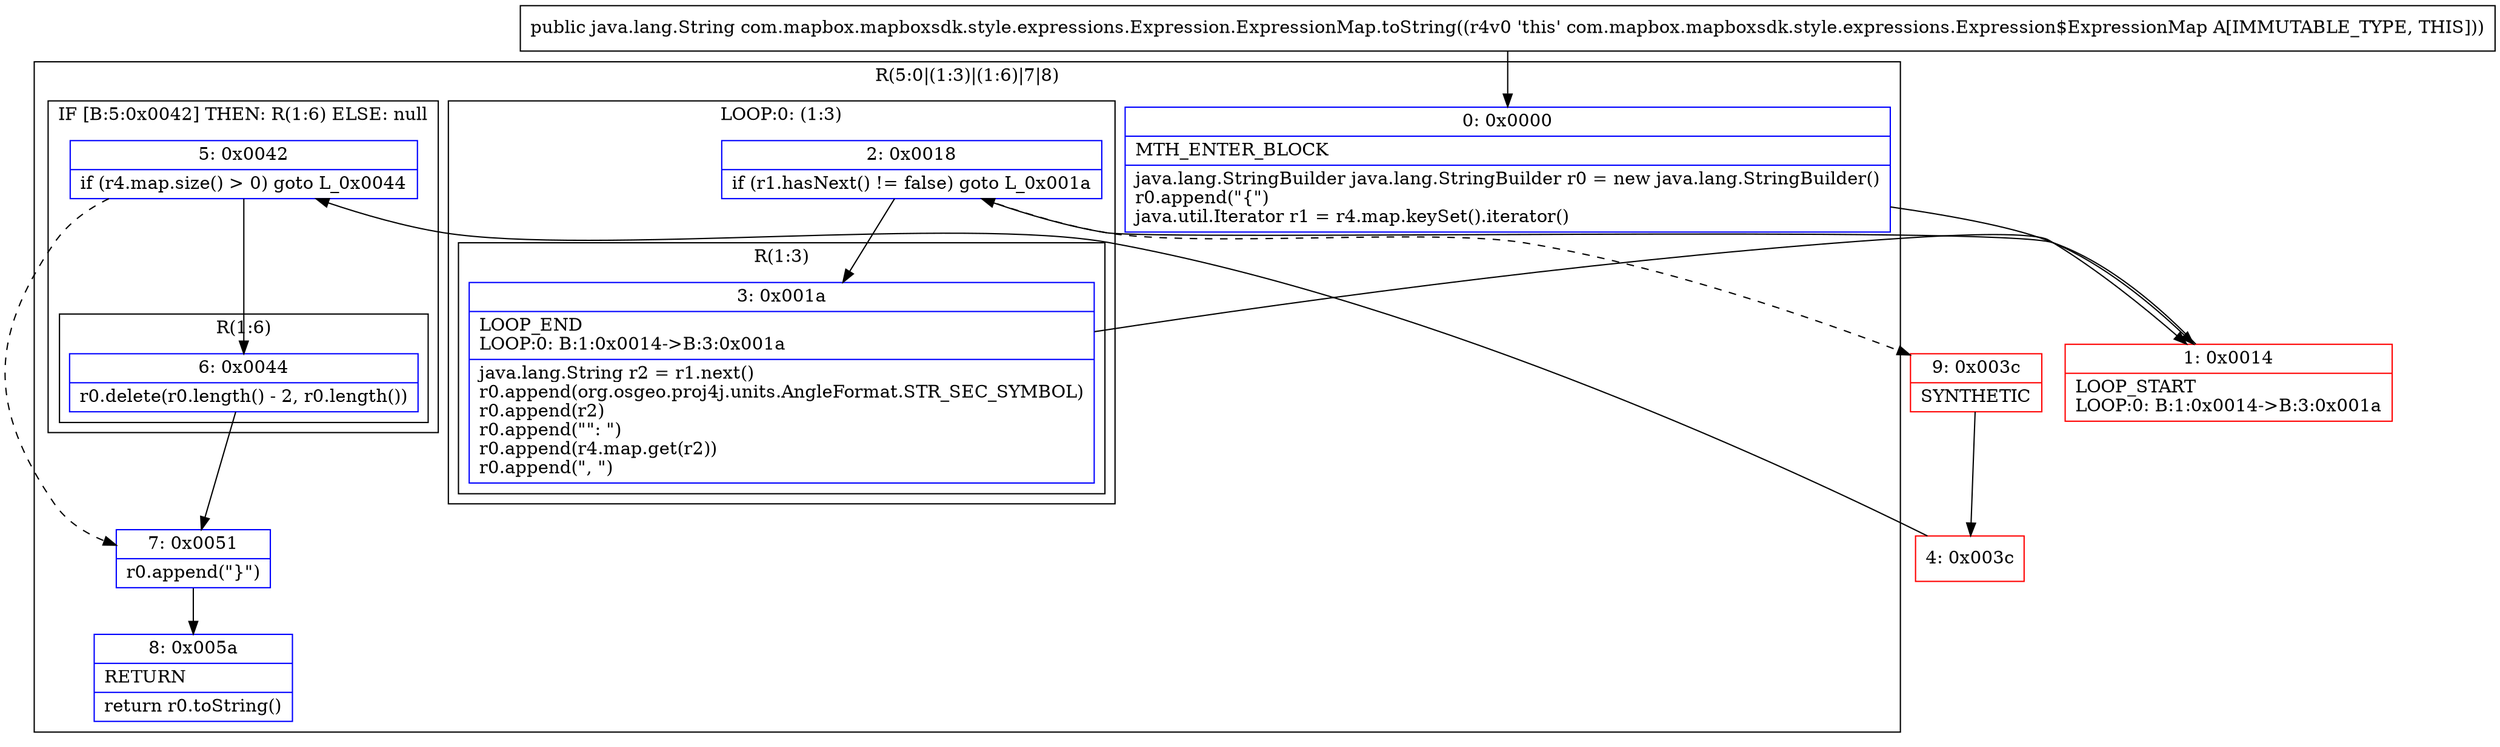 digraph "CFG forcom.mapbox.mapboxsdk.style.expressions.Expression.ExpressionMap.toString()Ljava\/lang\/String;" {
subgraph cluster_Region_92463765 {
label = "R(5:0|(1:3)|(1:6)|7|8)";
node [shape=record,color=blue];
Node_0 [shape=record,label="{0\:\ 0x0000|MTH_ENTER_BLOCK\l|java.lang.StringBuilder java.lang.StringBuilder r0 = new java.lang.StringBuilder()\lr0.append(\"\{\")\ljava.util.Iterator r1 = r4.map.keySet().iterator()\l}"];
subgraph cluster_LoopRegion_498080425 {
label = "LOOP:0: (1:3)";
node [shape=record,color=blue];
Node_2 [shape=record,label="{2\:\ 0x0018|if (r1.hasNext() != false) goto L_0x001a\l}"];
subgraph cluster_Region_1137156973 {
label = "R(1:3)";
node [shape=record,color=blue];
Node_3 [shape=record,label="{3\:\ 0x001a|LOOP_END\lLOOP:0: B:1:0x0014\-\>B:3:0x001a\l|java.lang.String r2 = r1.next()\lr0.append(org.osgeo.proj4j.units.AngleFormat.STR_SEC_SYMBOL)\lr0.append(r2)\lr0.append(\"\": \")\lr0.append(r4.map.get(r2))\lr0.append(\", \")\l}"];
}
}
subgraph cluster_IfRegion_73045359 {
label = "IF [B:5:0x0042] THEN: R(1:6) ELSE: null";
node [shape=record,color=blue];
Node_5 [shape=record,label="{5\:\ 0x0042|if (r4.map.size() \> 0) goto L_0x0044\l}"];
subgraph cluster_Region_2000554973 {
label = "R(1:6)";
node [shape=record,color=blue];
Node_6 [shape=record,label="{6\:\ 0x0044|r0.delete(r0.length() \- 2, r0.length())\l}"];
}
}
Node_7 [shape=record,label="{7\:\ 0x0051|r0.append(\"\}\")\l}"];
Node_8 [shape=record,label="{8\:\ 0x005a|RETURN\l|return r0.toString()\l}"];
}
Node_1 [shape=record,color=red,label="{1\:\ 0x0014|LOOP_START\lLOOP:0: B:1:0x0014\-\>B:3:0x001a\l}"];
Node_4 [shape=record,color=red,label="{4\:\ 0x003c}"];
Node_9 [shape=record,color=red,label="{9\:\ 0x003c|SYNTHETIC\l}"];
MethodNode[shape=record,label="{public java.lang.String com.mapbox.mapboxsdk.style.expressions.Expression.ExpressionMap.toString((r4v0 'this' com.mapbox.mapboxsdk.style.expressions.Expression$ExpressionMap A[IMMUTABLE_TYPE, THIS])) }"];
MethodNode -> Node_0;
Node_0 -> Node_1;
Node_2 -> Node_3;
Node_2 -> Node_9[style=dashed];
Node_3 -> Node_1;
Node_5 -> Node_6;
Node_5 -> Node_7[style=dashed];
Node_6 -> Node_7;
Node_7 -> Node_8;
Node_1 -> Node_2;
Node_4 -> Node_5;
Node_9 -> Node_4;
}

